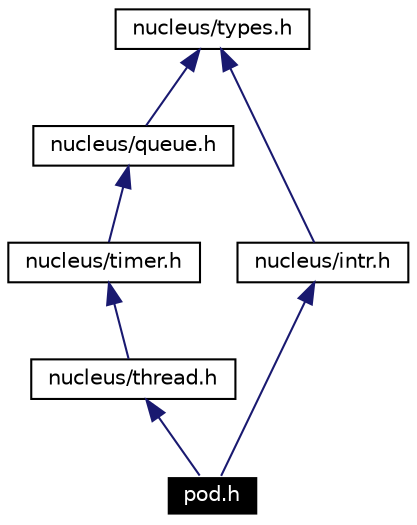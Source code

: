 digraph G
{
  edge [fontname="Helvetica",fontsize=10,labelfontname="Helvetica",labelfontsize=10];
  node [fontname="Helvetica",fontsize=10,shape=record];
  Node1 [label="pod.h",height=0.2,width=0.4,color="white", fillcolor="black", style="filled" fontcolor="white"];
  Node2 -> Node1 [dir=back,color="midnightblue",fontsize=10,style="solid",fontname="Helvetica"];
  Node2 [label="nucleus/thread.h",height=0.2,width=0.4,color="black",URL="$thread_8h-source.html"];
  Node3 -> Node2 [dir=back,color="midnightblue",fontsize=10,style="solid",fontname="Helvetica"];
  Node3 [label="nucleus/timer.h",height=0.2,width=0.4,color="black",URL="$include_2nucleus_2timer_8h-source.html"];
  Node4 -> Node3 [dir=back,color="midnightblue",fontsize=10,style="solid",fontname="Helvetica"];
  Node4 [label="nucleus/queue.h",height=0.2,width=0.4,color="black",URL="$include_2nucleus_2queue_8h-source.html"];
  Node5 -> Node4 [dir=back,color="midnightblue",fontsize=10,style="solid",fontname="Helvetica"];
  Node5 [label="nucleus/types.h",height=0.2,width=0.4,color="black",URL="$include_2nucleus_2types_8h-source.html"];
  Node6 -> Node1 [dir=back,color="midnightblue",fontsize=10,style="solid",fontname="Helvetica"];
  Node6 [label="nucleus/intr.h",height=0.2,width=0.4,color="black",URL="$include_2nucleus_2intr_8h-source.html"];
  Node5 -> Node6 [dir=back,color="midnightblue",fontsize=10,style="solid",fontname="Helvetica"];
}
